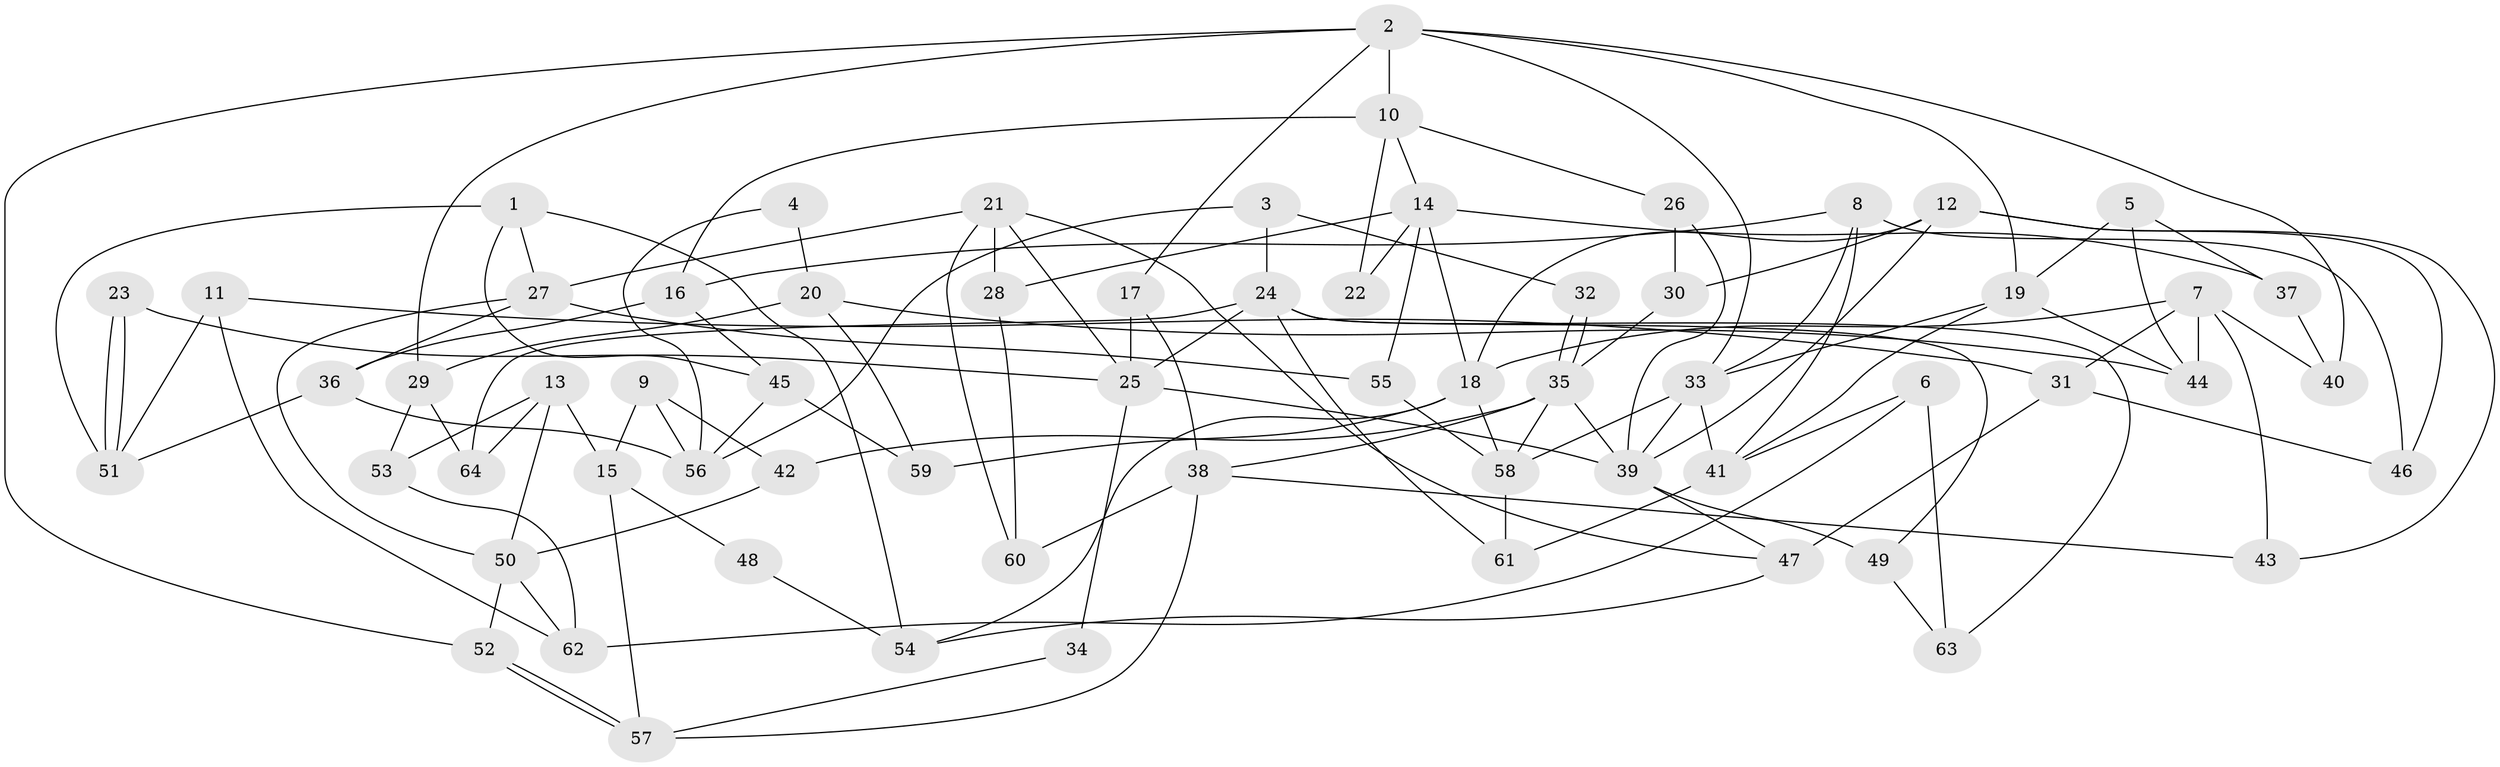 // Generated by graph-tools (version 1.1) at 2025/50/03/09/25 04:50:01]
// undirected, 64 vertices, 128 edges
graph export_dot {
graph [start="1"]
  node [color=gray90,style=filled];
  1;
  2;
  3;
  4;
  5;
  6;
  7;
  8;
  9;
  10;
  11;
  12;
  13;
  14;
  15;
  16;
  17;
  18;
  19;
  20;
  21;
  22;
  23;
  24;
  25;
  26;
  27;
  28;
  29;
  30;
  31;
  32;
  33;
  34;
  35;
  36;
  37;
  38;
  39;
  40;
  41;
  42;
  43;
  44;
  45;
  46;
  47;
  48;
  49;
  50;
  51;
  52;
  53;
  54;
  55;
  56;
  57;
  58;
  59;
  60;
  61;
  62;
  63;
  64;
  1 -- 51;
  1 -- 27;
  1 -- 45;
  1 -- 54;
  2 -- 19;
  2 -- 33;
  2 -- 10;
  2 -- 17;
  2 -- 29;
  2 -- 40;
  2 -- 52;
  3 -- 24;
  3 -- 56;
  3 -- 32;
  4 -- 56;
  4 -- 20;
  5 -- 37;
  5 -- 44;
  5 -- 19;
  6 -- 41;
  6 -- 62;
  6 -- 63;
  7 -- 31;
  7 -- 18;
  7 -- 40;
  7 -- 43;
  7 -- 44;
  8 -- 41;
  8 -- 33;
  8 -- 16;
  8 -- 46;
  9 -- 42;
  9 -- 56;
  9 -- 15;
  10 -- 16;
  10 -- 14;
  10 -- 22;
  10 -- 26;
  11 -- 31;
  11 -- 51;
  11 -- 62;
  12 -- 39;
  12 -- 30;
  12 -- 18;
  12 -- 43;
  12 -- 46;
  13 -- 15;
  13 -- 50;
  13 -- 53;
  13 -- 64;
  14 -- 28;
  14 -- 18;
  14 -- 22;
  14 -- 37;
  14 -- 55;
  15 -- 57;
  15 -- 48;
  16 -- 45;
  16 -- 36;
  17 -- 38;
  17 -- 25;
  18 -- 54;
  18 -- 58;
  18 -- 59;
  19 -- 33;
  19 -- 41;
  19 -- 44;
  20 -- 44;
  20 -- 29;
  20 -- 59;
  21 -- 25;
  21 -- 47;
  21 -- 27;
  21 -- 28;
  21 -- 60;
  23 -- 25;
  23 -- 51;
  23 -- 51;
  24 -- 64;
  24 -- 25;
  24 -- 49;
  24 -- 61;
  24 -- 63;
  25 -- 39;
  25 -- 34;
  26 -- 39;
  26 -- 30;
  27 -- 55;
  27 -- 36;
  27 -- 50;
  28 -- 60;
  29 -- 53;
  29 -- 64;
  30 -- 35;
  31 -- 47;
  31 -- 46;
  32 -- 35;
  32 -- 35;
  33 -- 39;
  33 -- 58;
  33 -- 41;
  34 -- 57;
  35 -- 58;
  35 -- 38;
  35 -- 39;
  35 -- 42;
  36 -- 51;
  36 -- 56;
  37 -- 40;
  38 -- 43;
  38 -- 57;
  38 -- 60;
  39 -- 49;
  39 -- 47;
  41 -- 61;
  42 -- 50;
  45 -- 59;
  45 -- 56;
  47 -- 54;
  48 -- 54;
  49 -- 63;
  50 -- 52;
  50 -- 62;
  52 -- 57;
  52 -- 57;
  53 -- 62;
  55 -- 58;
  58 -- 61;
}
